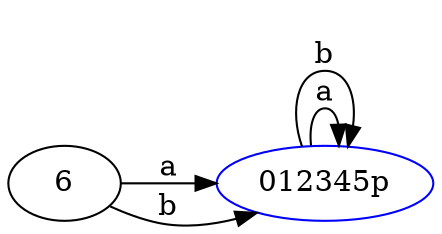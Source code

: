 digraph {
	rankdir=LR
	"012345p" [color=blue]
	"012345p" -> "012345p" [label=a]
	"012345p" -> "012345p" [label=b]
	6
	6 -> "012345p" [label=a]
	6 -> "012345p" [label=b]
}
